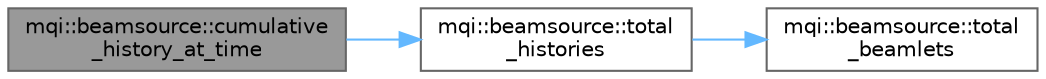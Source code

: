 digraph "mqi::beamsource::cumulative_history_at_time"
{
 // LATEX_PDF_SIZE
  bgcolor="transparent";
  edge [fontname=Helvetica,fontsize=10,labelfontname=Helvetica,labelfontsize=10];
  node [fontname=Helvetica,fontsize=10,shape=box,height=0.2,width=0.4];
  rankdir="LR";
  Node1 [id="Node000001",label="mqi::beamsource::cumulative\l_history_at_time",height=0.2,width=0.4,color="gray40", fillcolor="grey60", style="filled", fontcolor="black",tooltip="Calculates the cumulative number of histories up to a given time."];
  Node1 -> Node2 [id="edge1_Node000001_Node000002",color="steelblue1",style="solid",tooltip=" "];
  Node2 [id="Node000002",label="mqi::beamsource::total\l_histories",height=0.2,width=0.4,color="grey40", fillcolor="white", style="filled",URL="$classmqi_1_1beamsource.html#a38b59f2227d4504c28bb2a88b6834103",tooltip="Returns the total number of histories for all beamlets."];
  Node2 -> Node3 [id="edge2_Node000002_Node000003",color="steelblue1",style="solid",tooltip=" "];
  Node3 [id="Node000003",label="mqi::beamsource::total\l_beamlets",height=0.2,width=0.4,color="grey40", fillcolor="white", style="filled",URL="$classmqi_1_1beamsource.html#a8cb53a42506de99381a0eee29f6dbc35",tooltip="Returns the total number of beamlets in the source."];
}
